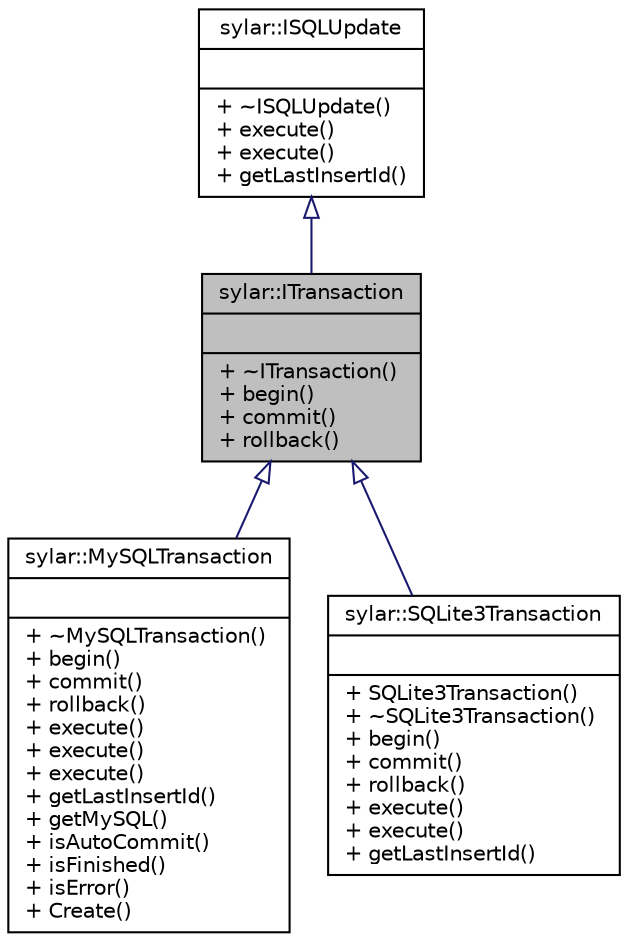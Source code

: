 digraph "sylar::ITransaction"
{
 // LATEX_PDF_SIZE
  edge [fontname="Helvetica",fontsize="10",labelfontname="Helvetica",labelfontsize="10"];
  node [fontname="Helvetica",fontsize="10",shape=record];
  Node1 [label="{sylar::ITransaction\n||+ ~ITransaction()\l+ begin()\l+ commit()\l+ rollback()\l}",height=0.2,width=0.4,color="black", fillcolor="grey75", style="filled", fontcolor="black",tooltip=" "];
  Node2 -> Node1 [dir="back",color="midnightblue",fontsize="10",style="solid",arrowtail="onormal",fontname="Helvetica"];
  Node2 [label="{sylar::ISQLUpdate\n||+ ~ISQLUpdate()\l+ execute()\l+ execute()\l+ getLastInsertId()\l}",height=0.2,width=0.4,color="black", fillcolor="white", style="filled",URL="$classsylar_1_1ISQLUpdate.html",tooltip=" "];
  Node1 -> Node3 [dir="back",color="midnightblue",fontsize="10",style="solid",arrowtail="onormal",fontname="Helvetica"];
  Node3 [label="{sylar::MySQLTransaction\n||+ ~MySQLTransaction()\l+ begin()\l+ commit()\l+ rollback()\l+ execute()\l+ execute()\l+ execute()\l+ getLastInsertId()\l+ getMySQL()\l+ isAutoCommit()\l+ isFinished()\l+ isError()\l+ Create()\l}",height=0.2,width=0.4,color="black", fillcolor="white", style="filled",URL="$classsylar_1_1MySQLTransaction.html",tooltip=" "];
  Node1 -> Node4 [dir="back",color="midnightblue",fontsize="10",style="solid",arrowtail="onormal",fontname="Helvetica"];
  Node4 [label="{sylar::SQLite3Transaction\n||+ SQLite3Transaction()\l+ ~SQLite3Transaction()\l+ begin()\l+ commit()\l+ rollback()\l+ execute()\l+ execute()\l+ getLastInsertId()\l}",height=0.2,width=0.4,color="black", fillcolor="white", style="filled",URL="$classsylar_1_1SQLite3Transaction.html",tooltip=" "];
}
